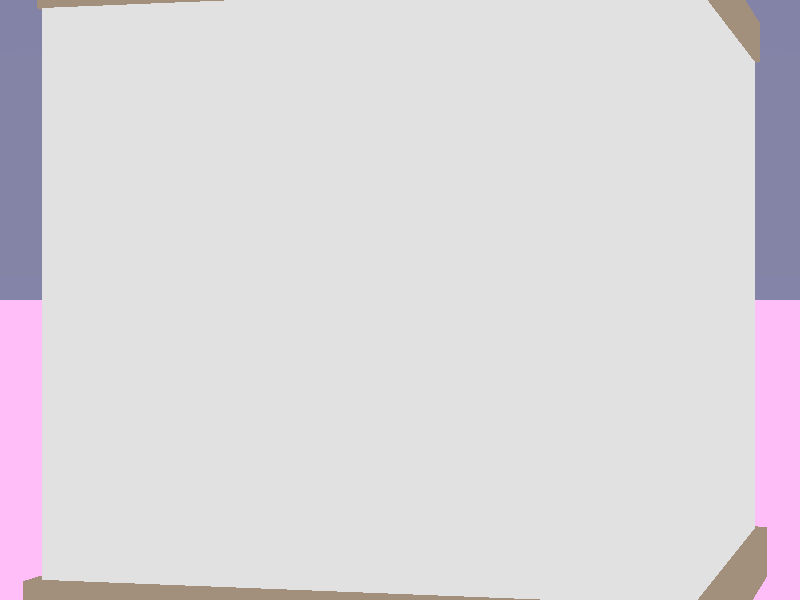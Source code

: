 // Persistence Of Vision raytracer version 3.5 sample file.
// Utah Teapot w/ Bezier patches
// adapted by Alexander Enzmann


global_settings { assumed_gamma 1.0 }

#include "shapes.inc"
#include "colors.inc"
#include "textures.inc"

#declare My_Focus = <0.0000, 0.0000, 0.0000>;

#declare My_Camera_Location = <2.0000, 0.0000, -8.0000>;
                     
#declare Lava = color Orange filter 0.05;

#declare My_Lava_Texture =
texture {
        pigment {Lava}
    finish {                
//        phong 0.9 phong_size 100
        specular 0
        ambient 0.95
        diffuse 0.95
        conserve_energy
    }
}

#declare My_Lava_Int =
interior {
    ior 1.33
    fade_distance 2
    fade_power 2
//    fade_color <1, 1, 1>
}

#declare My_Lava_Material =
material {
    texture {My_Lava_Texture}
    interior {My_Lava_Int}
}
                                    
#declare Camera_Focus_Up = 0.55;
#declare Camera_Zoom_In = 0;
camera {
   location  <My_Camera_Location.x,
              My_Camera_Location.y+Camera_Focus_Up,
              My_Camera_Location.z+Camera_Zoom_In>
                 //<0.0, 0.0, -10.0>
//   direction <0.0, 0.0,  1.0>
//   up        <0.0, 1.0,  0.0>
   up        <0.0, 1.0,  0.0>
   right     <2/5 , 0.0,  0.0>
   look_at   <My_Focus.x-0.15, My_Focus.y+Camera_Focus_Up, My_Focus.z>
}

#declare LampGlass = texture {
   pigment {rgbf < 0.98, 1.0, 0.98, 1> }
   finish {
      specular 1
      roughness 0.001
      ambient 0
      diffuse 0
      reflection {
         0,1
         fresnel
      }         
   }
}

#declare Lamp = 
  box {
       <-1, -1, -1> <1, 1, 1>
      translate < 0, 0.125, 0>
//      scale < 1.15, 3.75, 1.15>
      scale < 1.2, 3.75, 1.2>
      pigment {rgbf 0.75}
      texture {LampGlass}
      interior {
         ior 1.5
         fade_distance 5
         fade_power 1
      }
   }

#declare LampTopThickness = 0.02;
#declare LampTopHeight = 0.3;
#declare LampTopWidth = 1.2;
#declare LampTopTranslateY = 4.45;
#declare LampTopTop =
   box { <-1, -1, -1> <1, 1, 1>
      scale <LampTopWidth, LampTopThickness, LampTopWidth>
      translate <0, LampTopTranslateY+LampTopHeight, 0>
      texture {Bright_Bronze}
   }
#declare LampTopFront =
   box { <-1, -1, -1> <1, 1, 1>
      scale <LampTopWidth, LampTopHeight, LampTopThickness>
      translate <0, LampTopTranslateY, -LampTopWidth>
      texture {Bright_Bronze}
   }
#declare LampTopBack =
   box { <-1, -1, -1> <1, 1, 1>
      scale <LampTopWidth, LampTopHeight, LampTopThickness>
      translate <0, LampTopTranslateY, LampTopWidth>
      texture {Bright_Bronze}
   }
#declare LampTopLeft =
   box { <-1, -1, -1> <1, 1, 1>
      scale <LampTopThickness, LampTopHeight, LampTopWidth>
      translate <-LampTopWidth, LampTopTranslateY, 0>
      texture {Bright_Bronze}
   }
#declare LampTopRight =
   box { <-1, -1, -1> <1, 1, 1>
      scale <LampTopThickness, LampTopHeight, LampTopWidth>
      translate <LampTopWidth, LampTopTranslateY, 0>
      texture {Bright_Bronze}
   }
      
#declare LampBaseHeight = 0.5;
#declare LampBaseTranslateY = -3.4;
#declare LampBase =
   box {
      <-1, -1, -1> <1, 1, 1>
      scale <1.25, LampBaseHeight, 1.25>
      translate <0, LampBaseTranslateY, 0>
      texture {Bright_Bronze}
//      no_shadow
   }

#declare Sphere_Lava = 
sphere {
    My_Focus, 1
    material {My_Lava_Material}
}

sky_sphere {
    pigment {
        gradient y
        color_map {
            [0 color CornflowerBlue]
            [1 color MidnightBlue]
        }
        scale 10
        translate -3.65
    }
}
    
/* Floor */
plane { y, -3.65
   pigment { color NeonPink*1.2}
}
                                             
#declare top_light_magnitude = 0.5;                                             
#declare base_light_magnitude = 10;                                             
//light_source { <100.0, 20.0, 20.0> colour White}
//light_source { <0.0, 200.0, -200.0> colour Gray05 shadowless}
light_source { <0.0, 4.75, 0.0> colour top_light_magnitude}
light_source { <0.0, -2, 0.0> colour base_light_magnitude}

object {Lamp}
object {LampBase}  
//object {LampTopTop}
object {LampTopFront}
object {LampTopBack}
object {LampTopLeft} 
object {LampTopRight}
//object {LampTop}
//object {Sphere_Lava translate <0, -3, 0>}                                      

/*
#declare LampBaseFront =
   superellipsoid {
      < 0.05, 0.05>
      scale <1.21, LampBaseHeight, 0.02>
      translate <0, Lampbasetranslatey, -1.2>
      texture {Bright_Bronze}
   }
object {LampBaseFront}
object {LampBaseBack}
object {LampBaseLeft} 
object {LampBaseRight}
*/

/* Background */    
/*
plane {
   z, 10

   texture {
      pigment {
        color rgb <0.95 , 0.25, 0.25>
      }
   }
}
*/


